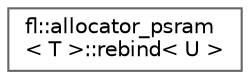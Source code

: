 digraph "Graphical Class Hierarchy"
{
 // INTERACTIVE_SVG=YES
 // LATEX_PDF_SIZE
  bgcolor="transparent";
  edge [fontname=Helvetica,fontsize=10,labelfontname=Helvetica,labelfontsize=10];
  node [fontname=Helvetica,fontsize=10,shape=box,height=0.2,width=0.4];
  rankdir="LR";
  Node0 [id="Node000000",label="fl::allocator_psram\l\< T \>::rebind\< U \>",height=0.2,width=0.4,color="grey40", fillcolor="white", style="filled",URL="$d3/df2/classfl_1_1allocator__psram.html#dd/d8d/structfl_1_1allocator__psram_1_1rebind",tooltip=" "];
}
